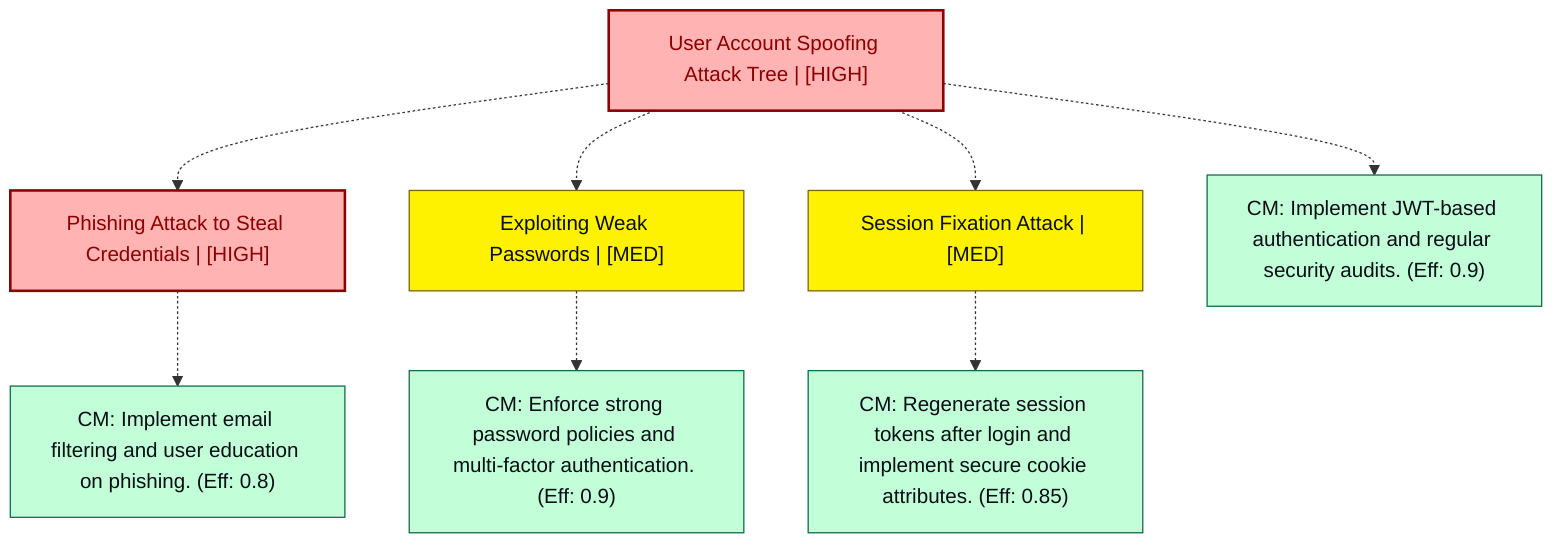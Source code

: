 graph TB
  node_01K6B4C63C853MFA6R80DART8F["User Account Spoofing Attack Tree | [HIGH]"]:::highRisk
  node_01K6B4C63C853MFA6R80DART8F-1["Phishing Attack to Steal Credentials | [HIGH]"]:::highRisk
  node_01K6B4C63C853MFA6R80DART8F-1_cm_0["CM: Implement email filtering and user education on phishing. (Eff: 0.8)"]:::countermeasure
  node_01K6B4C63C853MFA6R80DART8F-2["Exploiting Weak Passwords | [MED]"]:::mediumRisk
  node_01K6B4C63C853MFA6R80DART8F-2_cm_0["CM: Enforce strong password policies and multi-factor authentication. (Eff: 0.9)"]:::countermeasure
  node_01K6B4C63C853MFA6R80DART8F-3["Session Fixation Attack | [MED]"]:::mediumRisk
  node_01K6B4C63C853MFA6R80DART8F-3_cm_0["CM: Regenerate session tokens after login and implement secure cookie attributes. (Eff: 0.85)"]:::countermeasure
  node_01K6B4C63C853MFA6R80DART8F_cm_0["CM: Implement JWT-based authentication and regular security audits. (Eff: 0.9)"]:::countermeasure

  node_01K6B4C63C853MFA6R80DART8F -.-> node_01K6B4C63C853MFA6R80DART8F-1
  node_01K6B4C63C853MFA6R80DART8F-1 -.-> node_01K6B4C63C853MFA6R80DART8F-1_cm_0
  node_01K6B4C63C853MFA6R80DART8F -.-> node_01K6B4C63C853MFA6R80DART8F-2
  node_01K6B4C63C853MFA6R80DART8F-2 -.-> node_01K6B4C63C853MFA6R80DART8F-2_cm_0
  node_01K6B4C63C853MFA6R80DART8F -.-> node_01K6B4C63C853MFA6R80DART8F-3
  node_01K6B4C63C853MFA6R80DART8F-3 -.-> node_01K6B4C63C853MFA6R80DART8F-3_cm_0
  node_01K6B4C63C853MFA6R80DART8F -.-> node_01K6B4C63C853MFA6R80DART8F_cm_0

  classDef andNode fill:#FFB3B3,stroke:#8B0000,stroke-width:2px,color:#0B0D17
  classDef orNode fill:#C2FFD8,stroke:#106B49,stroke-width:2px,color:#0B0D17
  classDef leafNode fill:#73d1ff,stroke:#29ABE2,stroke-width:2px,color:#0B0D17
  classDef highRisk fill:#FFB3B3,color:#8B0000,stroke:#8B0000,stroke-width:2px
  classDef mediumRisk fill:#FFF200,stroke:#7A6300,stroke-width:1px,color:#0B0D17
  classDef lowRisk fill:#FFF2B3,stroke:#FFF2B3,stroke-width:1px,color:#0B0D17
  classDef countermeasure fill:#C2FFD8,stroke:#106B49,stroke-width:1px,color:#0B0D17
  classDef reference fill:#ffa1ad,stroke:#A259FF,stroke-width:1px,stroke-dasharray:3 3,color:#0B0D17
  classDef mitreNode stroke-dasharray:5 5
  classDef note fill:#ffffcc,stroke:#ffcc00,stroke-width:2px,stroke-dasharray:5 5